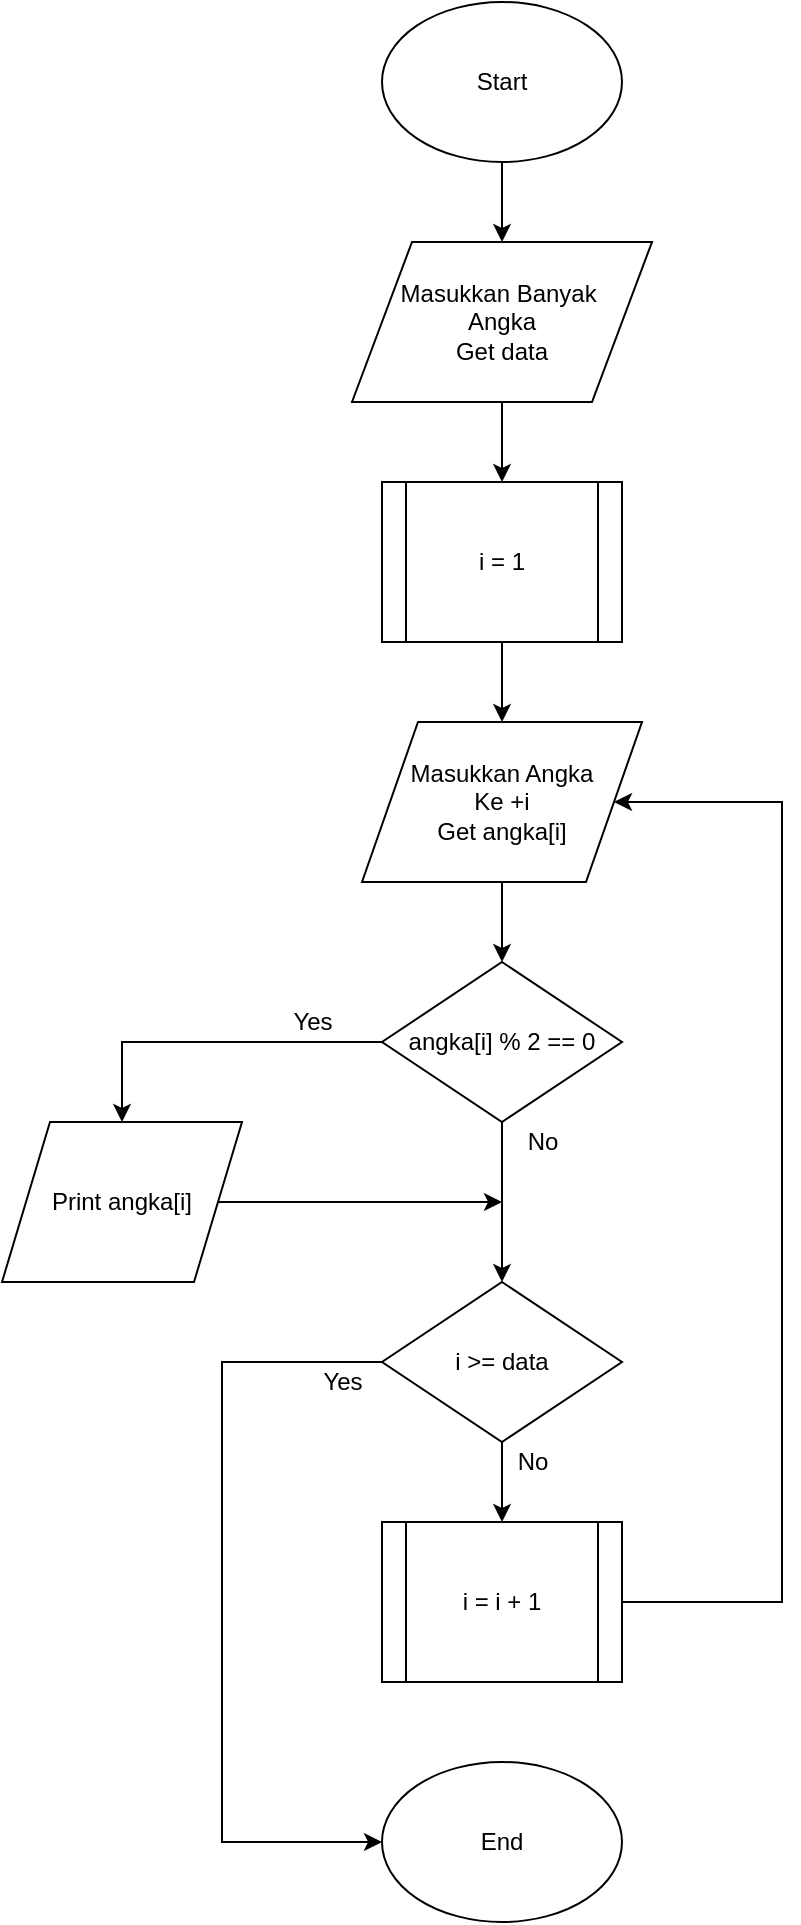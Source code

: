 <mxfile version="12.9.3" type="device"><diagram id="LRGXhyNILu3CB2SmRDiI" name="Halaman-1"><mxGraphModel dx="852" dy="534" grid="1" gridSize="10" guides="1" tooltips="1" connect="1" arrows="1" fold="1" page="1" pageScale="1" pageWidth="850" pageHeight="1100" math="0" shadow="0"><root><mxCell id="0"/><mxCell id="1" parent="0"/><mxCell id="DkFFCf_5MoyN7p1OA0ZF-3" value="" style="edgeStyle=orthogonalEdgeStyle;rounded=0;orthogonalLoop=1;jettySize=auto;html=1;" parent="1" source="DkFFCf_5MoyN7p1OA0ZF-1" target="DkFFCf_5MoyN7p1OA0ZF-2" edge="1"><mxGeometry relative="1" as="geometry"/></mxCell><mxCell id="DkFFCf_5MoyN7p1OA0ZF-1" value="Start" style="ellipse;whiteSpace=wrap;html=1;" parent="1" vertex="1"><mxGeometry x="360" y="40" width="120" height="80" as="geometry"/></mxCell><mxCell id="DkFFCf_5MoyN7p1OA0ZF-5" value="" style="edgeStyle=orthogonalEdgeStyle;rounded=0;orthogonalLoop=1;jettySize=auto;html=1;" parent="1" source="DkFFCf_5MoyN7p1OA0ZF-2" target="DkFFCf_5MoyN7p1OA0ZF-4" edge="1"><mxGeometry relative="1" as="geometry"/></mxCell><mxCell id="DkFFCf_5MoyN7p1OA0ZF-2" value="Masukkan Banyak&amp;nbsp;&lt;br&gt;Angka&lt;br&gt;Get data" style="shape=parallelogram;perimeter=parallelogramPerimeter;whiteSpace=wrap;html=1;" parent="1" vertex="1"><mxGeometry x="345" y="160" width="150" height="80" as="geometry"/></mxCell><mxCell id="DkFFCf_5MoyN7p1OA0ZF-7" value="" style="edgeStyle=orthogonalEdgeStyle;rounded=0;orthogonalLoop=1;jettySize=auto;html=1;" parent="1" source="DkFFCf_5MoyN7p1OA0ZF-4" target="DkFFCf_5MoyN7p1OA0ZF-6" edge="1"><mxGeometry relative="1" as="geometry"/></mxCell><mxCell id="DkFFCf_5MoyN7p1OA0ZF-4" value="i = 1" style="shape=process;whiteSpace=wrap;html=1;backgroundOutline=1;" parent="1" vertex="1"><mxGeometry x="360" y="280" width="120" height="80" as="geometry"/></mxCell><mxCell id="DkFFCf_5MoyN7p1OA0ZF-18" value="" style="edgeStyle=orthogonalEdgeStyle;rounded=0;orthogonalLoop=1;jettySize=auto;html=1;" parent="1" source="DkFFCf_5MoyN7p1OA0ZF-6" target="DkFFCf_5MoyN7p1OA0ZF-17" edge="1"><mxGeometry relative="1" as="geometry"/></mxCell><mxCell id="DkFFCf_5MoyN7p1OA0ZF-6" value="Masukkan Angka &lt;br&gt;Ke +i&lt;br&gt;Get angka[i]" style="shape=parallelogram;perimeter=parallelogramPerimeter;whiteSpace=wrap;html=1;" parent="1" vertex="1"><mxGeometry x="350" y="400" width="140" height="80" as="geometry"/></mxCell><mxCell id="DkFFCf_5MoyN7p1OA0ZF-23" value="" style="edgeStyle=orthogonalEdgeStyle;rounded=0;orthogonalLoop=1;jettySize=auto;html=1;" parent="1" source="DkFFCf_5MoyN7p1OA0ZF-8" target="DkFFCf_5MoyN7p1OA0ZF-22" edge="1"><mxGeometry relative="1" as="geometry"/></mxCell><mxCell id="DkFFCf_5MoyN7p1OA0ZF-26" style="edgeStyle=orthogonalEdgeStyle;rounded=0;orthogonalLoop=1;jettySize=auto;html=1;entryX=0;entryY=0.5;entryDx=0;entryDy=0;" parent="1" source="DkFFCf_5MoyN7p1OA0ZF-8" target="DkFFCf_5MoyN7p1OA0ZF-25" edge="1"><mxGeometry relative="1" as="geometry"><Array as="points"><mxPoint x="280" y="720"/><mxPoint x="280" y="960"/></Array></mxGeometry></mxCell><mxCell id="DkFFCf_5MoyN7p1OA0ZF-8" value="i &amp;gt;= data" style="rhombus;whiteSpace=wrap;html=1;" parent="1" vertex="1"><mxGeometry x="360" y="680" width="120" height="80" as="geometry"/></mxCell><mxCell id="DkFFCf_5MoyN7p1OA0ZF-20" style="edgeStyle=orthogonalEdgeStyle;rounded=0;orthogonalLoop=1;jettySize=auto;html=1;" parent="1" source="DkFFCf_5MoyN7p1OA0ZF-9" edge="1"><mxGeometry relative="1" as="geometry"><Array as="points"><mxPoint x="420" y="640"/></Array><mxPoint x="420" y="640" as="targetPoint"/></mxGeometry></mxCell><mxCell id="DkFFCf_5MoyN7p1OA0ZF-9" value="Print angka[i]" style="shape=parallelogram;perimeter=parallelogramPerimeter;whiteSpace=wrap;html=1;" parent="1" vertex="1"><mxGeometry x="170" y="600" width="120" height="80" as="geometry"/></mxCell><mxCell id="DkFFCf_5MoyN7p1OA0ZF-15" value="No" style="text;html=1;align=center;verticalAlign=middle;resizable=0;points=[];autosize=1;" parent="1" vertex="1"><mxGeometry x="425" y="600" width="30" height="20" as="geometry"/></mxCell><mxCell id="DkFFCf_5MoyN7p1OA0ZF-16" value="Yes" style="text;html=1;align=center;verticalAlign=middle;resizable=0;points=[];autosize=1;" parent="1" vertex="1"><mxGeometry x="305" y="540" width="40" height="20" as="geometry"/></mxCell><mxCell id="DkFFCf_5MoyN7p1OA0ZF-19" style="edgeStyle=orthogonalEdgeStyle;rounded=0;orthogonalLoop=1;jettySize=auto;html=1;entryX=0.5;entryY=0;entryDx=0;entryDy=0;" parent="1" source="DkFFCf_5MoyN7p1OA0ZF-17" target="DkFFCf_5MoyN7p1OA0ZF-9" edge="1"><mxGeometry relative="1" as="geometry"/></mxCell><mxCell id="DkFFCf_5MoyN7p1OA0ZF-21" value="" style="edgeStyle=orthogonalEdgeStyle;rounded=0;orthogonalLoop=1;jettySize=auto;html=1;" parent="1" source="DkFFCf_5MoyN7p1OA0ZF-17" target="DkFFCf_5MoyN7p1OA0ZF-8" edge="1"><mxGeometry relative="1" as="geometry"/></mxCell><mxCell id="DkFFCf_5MoyN7p1OA0ZF-17" value="angka[i] % 2 == 0" style="rhombus;whiteSpace=wrap;html=1;" parent="1" vertex="1"><mxGeometry x="360" y="520" width="120" height="80" as="geometry"/></mxCell><mxCell id="DkFFCf_5MoyN7p1OA0ZF-24" style="edgeStyle=orthogonalEdgeStyle;rounded=0;orthogonalLoop=1;jettySize=auto;html=1;entryX=1;entryY=0.5;entryDx=0;entryDy=0;" parent="1" source="DkFFCf_5MoyN7p1OA0ZF-22" target="DkFFCf_5MoyN7p1OA0ZF-6" edge="1"><mxGeometry relative="1" as="geometry"><Array as="points"><mxPoint x="560" y="840"/><mxPoint x="560" y="440"/></Array></mxGeometry></mxCell><mxCell id="DkFFCf_5MoyN7p1OA0ZF-22" value="i = i + 1" style="shape=process;whiteSpace=wrap;html=1;backgroundOutline=1;" parent="1" vertex="1"><mxGeometry x="360" y="800" width="120" height="80" as="geometry"/></mxCell><mxCell id="DkFFCf_5MoyN7p1OA0ZF-25" value="End" style="ellipse;whiteSpace=wrap;html=1;" parent="1" vertex="1"><mxGeometry x="360" y="920" width="120" height="80" as="geometry"/></mxCell><mxCell id="DkFFCf_5MoyN7p1OA0ZF-27" value="No" style="text;html=1;align=center;verticalAlign=middle;resizable=0;points=[];autosize=1;" parent="1" vertex="1"><mxGeometry x="420" y="760" width="30" height="20" as="geometry"/></mxCell><mxCell id="DkFFCf_5MoyN7p1OA0ZF-28" value="Yes" style="text;html=1;align=center;verticalAlign=middle;resizable=0;points=[];autosize=1;" parent="1" vertex="1"><mxGeometry x="320" y="720" width="40" height="20" as="geometry"/></mxCell></root></mxGraphModel></diagram></mxfile>